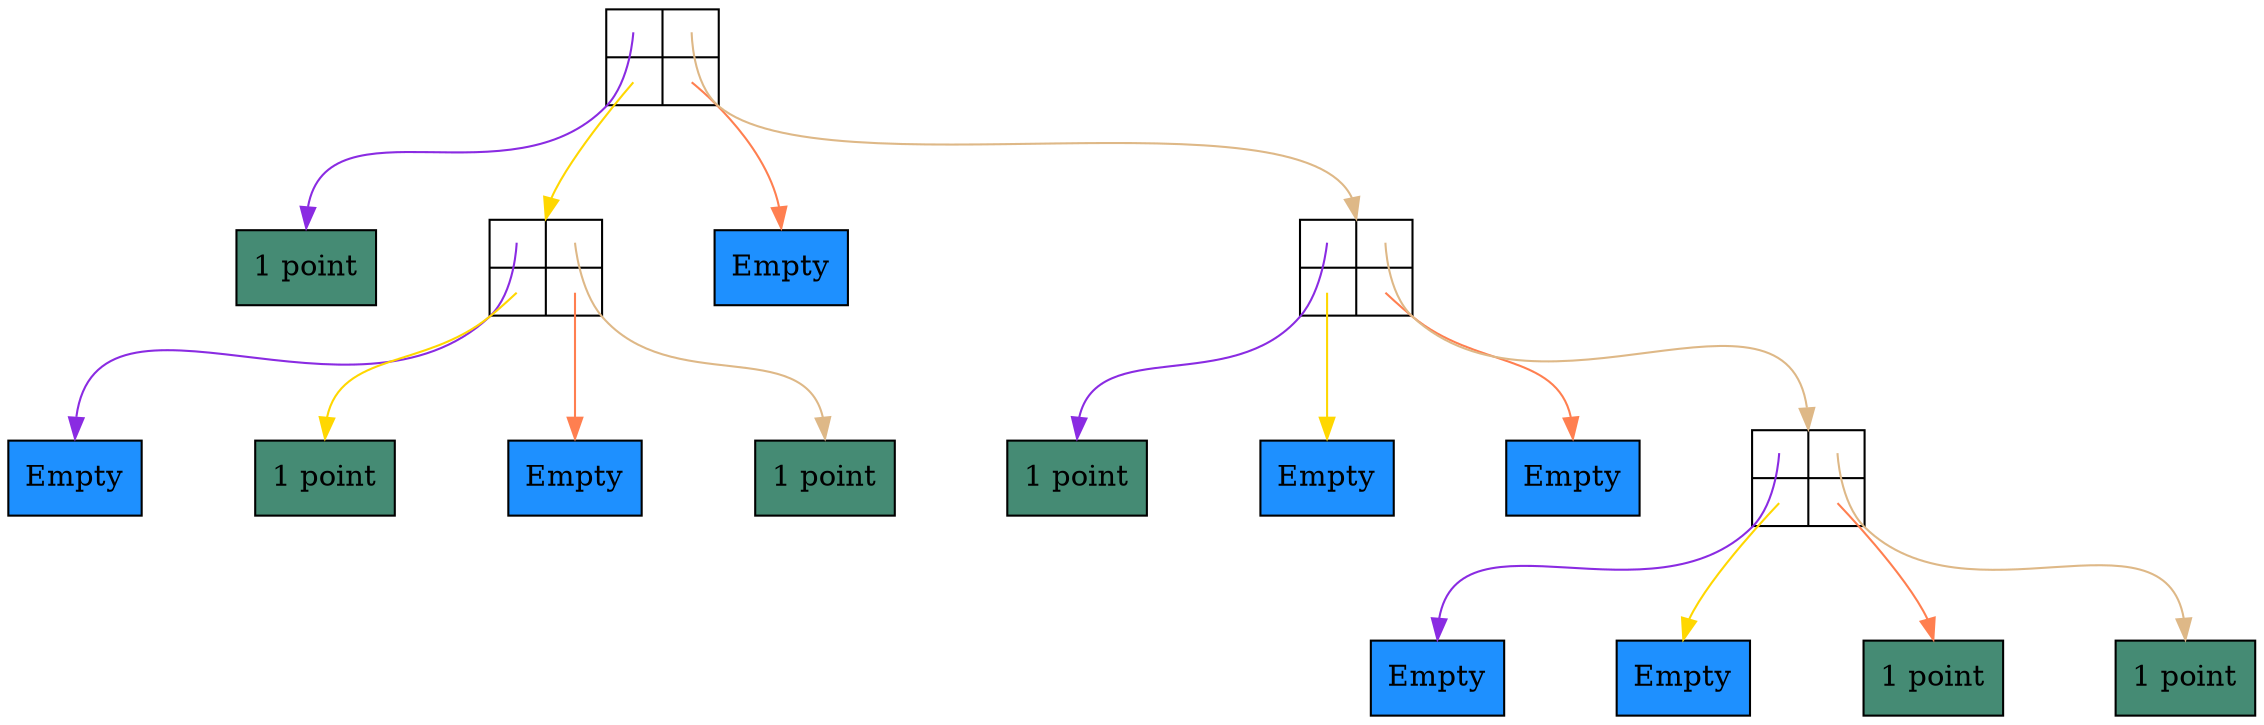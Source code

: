 digraph QuadTree {
	graph [ranksep=0.75, nodesep = 0.75];
	node [shape = record];

	n0x4ab32f0 [label="{{<upleft>|<upright>}|{<downleft>|<downright>}}"];
	n0x4ab32f0:upleft:c -> n0x4ab3810:n [headclip=false, tailclip=false, color=blueviolet]
	n0x4ab32f0:downleft:c -> n0x4ab3930:n [headclip=false, tailclip=false, color=gold]
	n0x4ab32f0:downright:c -> n0x4ab39c0:n [headclip=false, tailclip=false, color=coral]
	n0x4ab32f0:upright:c -> n0x4ab38a0:n [headclip=false, tailclip=false, color=burlywood]
	n0x4ab3810 [style=filled, fillcolor=aquamarine4, label="1 point"];
	n0x4ab38a0 [label="{{<upleft>|<upright>}|{<downleft>|<downright>}}"];
	n0x4ab38a0:upleft:c -> n0x4ab3e20:n [headclip=false, tailclip=false, color=blueviolet]
	n0x4ab38a0:downleft:c -> n0x4ab3f40:n [headclip=false, tailclip=false, color=gold]
	n0x4ab38a0:downright:c -> n0x4ab3fd0:n [headclip=false, tailclip=false, color=coral]
	n0x4ab38a0:upright:c -> n0x4ab3eb0:n [headclip=false, tailclip=false, color=burlywood]
	n0x4ab3e20 [style=filled, fillcolor=aquamarine4, label="1 point"];
	n0x4ab3eb0 [label="{{<upleft>|<upright>}|{<downleft>|<downright>}}"];
	n0x4ab3eb0:upleft:c -> n0x4ab4100:n [headclip=false, tailclip=false, color=blueviolet]
	n0x4ab3eb0:downleft:c -> n0x4ab4220:n [headclip=false, tailclip=false, color=gold]
	n0x4ab3eb0:downright:c -> n0x4ab42b0:n [headclip=false, tailclip=false, color=coral]
	n0x4ab3eb0:upright:c -> n0x4ab4190:n [headclip=false, tailclip=false, color=burlywood]
	n0x4ab4100 [style=filled, fillcolor=dodgerblue, label="Empty"];
	n0x4ab4190 [style=filled, fillcolor=aquamarine4, label="1 point"];
	n0x4ab4220 [style=filled, fillcolor=dodgerblue, label="Empty"];
	n0x4ab42b0 [style=filled, fillcolor=aquamarine4, label="1 point"];
	n0x4ab3f40 [style=filled, fillcolor=dodgerblue, label="Empty"];
	n0x4ab3fd0 [style=filled, fillcolor=dodgerblue, label="Empty"];
	n0x4ab3930 [label="{{<upleft>|<upright>}|{<downleft>|<downright>}}"];
	n0x4ab3930:upleft:c -> n0x4ab3aa0:n [headclip=false, tailclip=false, color=blueviolet]
	n0x4ab3930:downleft:c -> n0x4ab3bc0:n [headclip=false, tailclip=false, color=gold]
	n0x4ab3930:downright:c -> n0x4ab3c50:n [headclip=false, tailclip=false, color=coral]
	n0x4ab3930:upright:c -> n0x4ab3b30:n [headclip=false, tailclip=false, color=burlywood]
	n0x4ab3aa0 [style=filled, fillcolor=dodgerblue, label="Empty"];
	n0x4ab3b30 [style=filled, fillcolor=aquamarine4, label="1 point"];
	n0x4ab3bc0 [style=filled, fillcolor=aquamarine4, label="1 point"];
	n0x4ab3c50 [style=filled, fillcolor=dodgerblue, label="Empty"];
	n0x4ab39c0 [style=filled, fillcolor=dodgerblue, label="Empty"];

}
